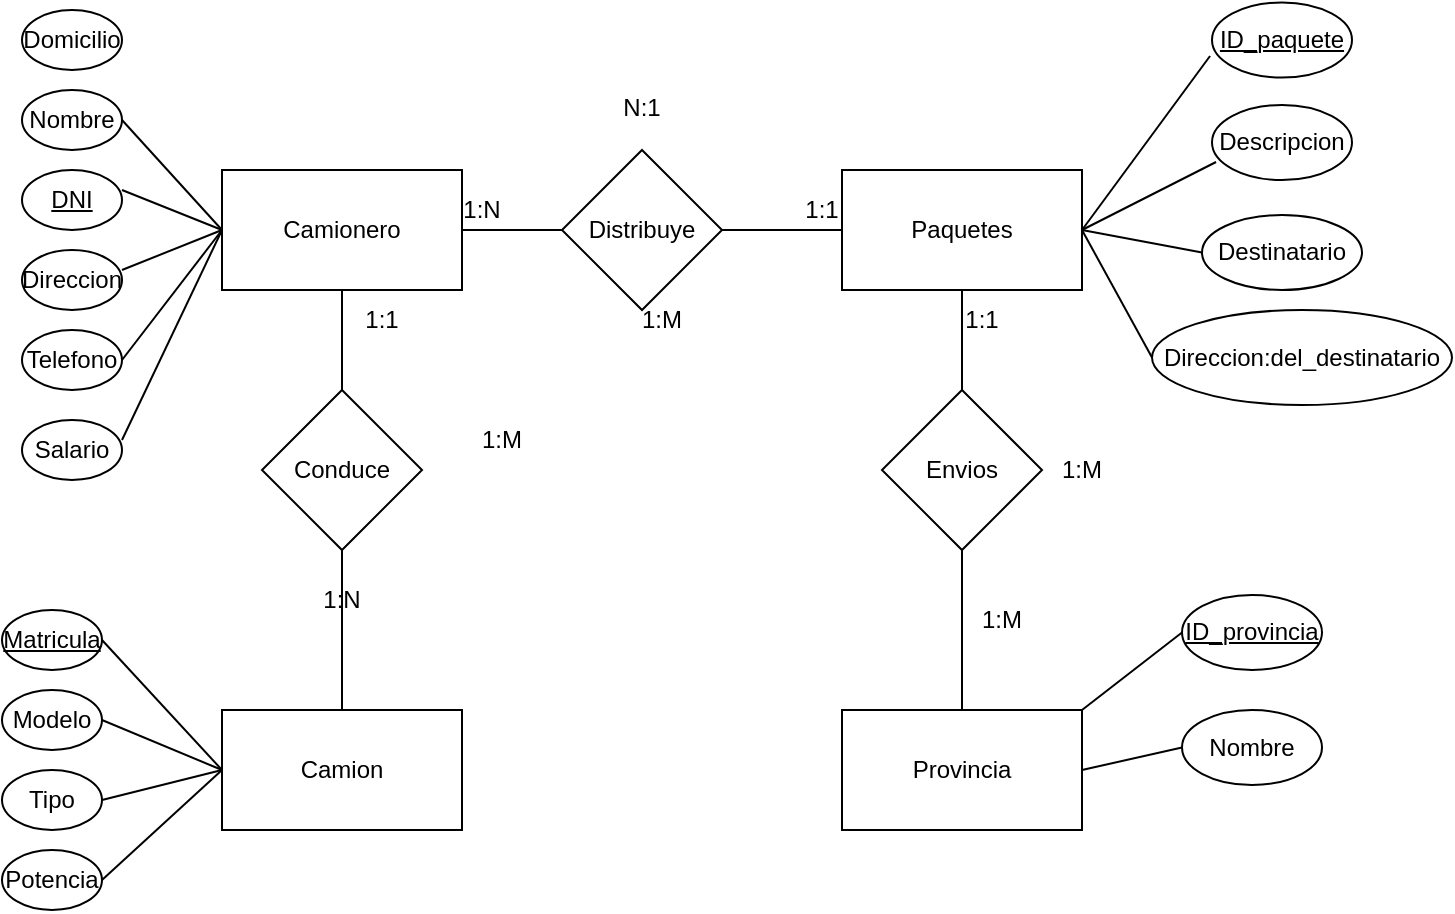 <mxfile version="24.7.12">
  <diagram name="Página-1" id="TOyF0oC4-pQ5GgvGl5k4">
    <mxGraphModel dx="1434" dy="738" grid="1" gridSize="10" guides="1" tooltips="1" connect="1" arrows="1" fold="1" page="1" pageScale="1" pageWidth="827" pageHeight="1169" math="0" shadow="0">
      <root>
        <mxCell id="0" />
        <mxCell id="1" parent="0" />
        <mxCell id="Z3GMABXR65vh1EOhhpJ3-1" value="Camionero" style="rounded=0;whiteSpace=wrap;html=1;" parent="1" vertex="1">
          <mxGeometry x="140" y="150" width="120" height="60" as="geometry" />
        </mxCell>
        <mxCell id="Z3GMABXR65vh1EOhhpJ3-4" value="Paquetes" style="rounded=0;whiteSpace=wrap;html=1;" parent="1" vertex="1">
          <mxGeometry x="450" y="150" width="120" height="60" as="geometry" />
        </mxCell>
        <mxCell id="Z3GMABXR65vh1EOhhpJ3-12" value="" style="line;strokeWidth=1;rotatable=0;dashed=0;labelPosition=right;align=left;verticalAlign=middle;spacingTop=0;spacingLeft=6;points=[];portConstraint=eastwest;" parent="1" vertex="1">
          <mxGeometry x="260" y="175" width="50" height="10" as="geometry" />
        </mxCell>
        <mxCell id="Z3GMABXR65vh1EOhhpJ3-13" value="" style="line;strokeWidth=1;rotatable=0;dashed=0;labelPosition=right;align=left;verticalAlign=middle;spacingTop=0;spacingLeft=6;points=[];portConstraint=eastwest;" parent="1" vertex="1">
          <mxGeometry x="390" y="175" width="60" height="10" as="geometry" />
        </mxCell>
        <mxCell id="Z3GMABXR65vh1EOhhpJ3-14" value="Provincia" style="rounded=0;whiteSpace=wrap;html=1;" parent="1" vertex="1">
          <mxGeometry x="450" y="420" width="120" height="60" as="geometry" />
        </mxCell>
        <mxCell id="Z3GMABXR65vh1EOhhpJ3-16" value="" style="endArrow=none;html=1;rounded=0;exitX=1;exitY=0.5;exitDx=0;exitDy=0;" parent="1" source="Z3GMABXR65vh1EOhhpJ3-17" edge="1">
          <mxGeometry width="50" height="50" relative="1" as="geometry">
            <mxPoint x="90" y="140" as="sourcePoint" />
            <mxPoint x="140" y="180" as="targetPoint" />
          </mxGeometry>
        </mxCell>
        <mxCell id="Z3GMABXR65vh1EOhhpJ3-17" value="Nombre" style="ellipse;whiteSpace=wrap;html=1;" parent="1" vertex="1">
          <mxGeometry x="40" y="110" width="50" height="30" as="geometry" />
        </mxCell>
        <mxCell id="Z3GMABXR65vh1EOhhpJ3-18" value="&lt;u&gt;DNI&lt;/u&gt;" style="ellipse;whiteSpace=wrap;html=1;" parent="1" vertex="1">
          <mxGeometry x="40" y="150" width="50" height="30" as="geometry" />
        </mxCell>
        <mxCell id="Z3GMABXR65vh1EOhhpJ3-19" value="Direccion" style="ellipse;whiteSpace=wrap;html=1;" parent="1" vertex="1">
          <mxGeometry x="40" y="190" width="50" height="30" as="geometry" />
        </mxCell>
        <mxCell id="Z3GMABXR65vh1EOhhpJ3-20" value="Telefono" style="ellipse;whiteSpace=wrap;html=1;" parent="1" vertex="1">
          <mxGeometry x="40" y="230" width="50" height="30" as="geometry" />
        </mxCell>
        <mxCell id="Z3GMABXR65vh1EOhhpJ3-21" value="Salario" style="ellipse;whiteSpace=wrap;html=1;" parent="1" vertex="1">
          <mxGeometry x="40" y="275" width="50" height="30" as="geometry" />
        </mxCell>
        <mxCell id="Z3GMABXR65vh1EOhhpJ3-22" value="Domicilio" style="ellipse;whiteSpace=wrap;html=1;" parent="1" vertex="1">
          <mxGeometry x="40" y="70" width="50" height="30" as="geometry" />
        </mxCell>
        <mxCell id="Z3GMABXR65vh1EOhhpJ3-23" value="" style="endArrow=none;html=1;rounded=0;entryX=0;entryY=0.5;entryDx=0;entryDy=0;" parent="1" target="Z3GMABXR65vh1EOhhpJ3-1" edge="1">
          <mxGeometry width="50" height="50" relative="1" as="geometry">
            <mxPoint x="90" y="160" as="sourcePoint" />
            <mxPoint x="140" y="200" as="targetPoint" />
          </mxGeometry>
        </mxCell>
        <mxCell id="Z3GMABXR65vh1EOhhpJ3-24" value="" style="endArrow=none;html=1;rounded=0;entryX=0;entryY=0.5;entryDx=0;entryDy=0;" parent="1" target="Z3GMABXR65vh1EOhhpJ3-1" edge="1">
          <mxGeometry width="50" height="50" relative="1" as="geometry">
            <mxPoint x="90" y="200" as="sourcePoint" />
            <mxPoint x="140" y="240" as="targetPoint" />
          </mxGeometry>
        </mxCell>
        <mxCell id="Z3GMABXR65vh1EOhhpJ3-25" value="" style="endArrow=none;html=1;rounded=0;" parent="1" edge="1">
          <mxGeometry width="50" height="50" relative="1" as="geometry">
            <mxPoint x="90" y="245" as="sourcePoint" />
            <mxPoint x="140" y="180" as="targetPoint" />
          </mxGeometry>
        </mxCell>
        <mxCell id="Z3GMABXR65vh1EOhhpJ3-26" value="" style="endArrow=none;html=1;rounded=0;entryX=0;entryY=0.5;entryDx=0;entryDy=0;" parent="1" target="Z3GMABXR65vh1EOhhpJ3-1" edge="1">
          <mxGeometry width="50" height="50" relative="1" as="geometry">
            <mxPoint x="90" y="285" as="sourcePoint" />
            <mxPoint x="140" y="325" as="targetPoint" />
          </mxGeometry>
        </mxCell>
        <mxCell id="Z3GMABXR65vh1EOhhpJ3-27" value="" style="endArrow=none;html=1;rounded=0;entryX=-0.014;entryY=0.713;entryDx=0;entryDy=0;exitX=1;exitY=0.5;exitDx=0;exitDy=0;entryPerimeter=0;" parent="1" source="Z3GMABXR65vh1EOhhpJ3-4" target="Z3GMABXR65vh1EOhhpJ3-34" edge="1">
          <mxGeometry width="50" height="50" relative="1" as="geometry">
            <mxPoint x="600" y="-10" as="sourcePoint" />
            <mxPoint x="650" y="80" as="targetPoint" />
          </mxGeometry>
        </mxCell>
        <mxCell id="Z3GMABXR65vh1EOhhpJ3-28" value="Distribuye" style="rhombus;whiteSpace=wrap;html=1;" parent="1" vertex="1">
          <mxGeometry x="310" y="140" width="80" height="80" as="geometry" />
        </mxCell>
        <mxCell id="Z3GMABXR65vh1EOhhpJ3-29" value="Descripcion" style="ellipse;whiteSpace=wrap;html=1;" parent="1" vertex="1">
          <mxGeometry x="635" y="117.5" width="70" height="37.5" as="geometry" />
        </mxCell>
        <mxCell id="Z3GMABXR65vh1EOhhpJ3-30" value="Destinatario" style="ellipse;whiteSpace=wrap;html=1;" parent="1" vertex="1">
          <mxGeometry x="630" y="172.5" width="80" height="37.5" as="geometry" />
        </mxCell>
        <mxCell id="Z3GMABXR65vh1EOhhpJ3-31" value="Direccion:del_destinatario" style="ellipse;whiteSpace=wrap;html=1;" parent="1" vertex="1">
          <mxGeometry x="605" y="220" width="150" height="47.5" as="geometry" />
        </mxCell>
        <mxCell id="Z3GMABXR65vh1EOhhpJ3-34" value="ID_paquete" style="ellipse;whiteSpace=wrap;html=1;fontStyle=4" parent="1" vertex="1">
          <mxGeometry x="635" y="66.25" width="70" height="37.5" as="geometry" />
        </mxCell>
        <mxCell id="Z3GMABXR65vh1EOhhpJ3-35" value="" style="endArrow=none;html=1;rounded=0;entryX=0.029;entryY=0.76;entryDx=0;entryDy=0;exitX=1;exitY=0.5;exitDx=0;exitDy=0;entryPerimeter=0;" parent="1" source="Z3GMABXR65vh1EOhhpJ3-4" target="Z3GMABXR65vh1EOhhpJ3-29" edge="1">
          <mxGeometry width="50" height="50" relative="1" as="geometry">
            <mxPoint x="570" y="222.5" as="sourcePoint" />
            <mxPoint x="650" y="122.5" as="targetPoint" />
          </mxGeometry>
        </mxCell>
        <mxCell id="Z3GMABXR65vh1EOhhpJ3-36" value="" style="endArrow=none;html=1;rounded=0;entryX=0;entryY=0.5;entryDx=0;entryDy=0;" parent="1" target="Z3GMABXR65vh1EOhhpJ3-30" edge="1">
          <mxGeometry width="50" height="50" relative="1" as="geometry">
            <mxPoint x="570" y="180" as="sourcePoint" />
            <mxPoint x="650" y="160" as="targetPoint" />
          </mxGeometry>
        </mxCell>
        <mxCell id="Z3GMABXR65vh1EOhhpJ3-37" value="" style="endArrow=none;html=1;rounded=0;entryX=0;entryY=0.5;entryDx=0;entryDy=0;" parent="1" target="Z3GMABXR65vh1EOhhpJ3-31" edge="1">
          <mxGeometry width="50" height="50" relative="1" as="geometry">
            <mxPoint x="570" y="180" as="sourcePoint" />
            <mxPoint x="650" y="195" as="targetPoint" />
          </mxGeometry>
        </mxCell>
        <mxCell id="Z3GMABXR65vh1EOhhpJ3-40" value="" style="endArrow=none;html=1;rounded=0;exitX=0.5;exitY=0;exitDx=0;exitDy=0;entryX=0.5;entryY=1;entryDx=0;entryDy=0;" parent="1" source="Z3GMABXR65vh1EOhhpJ3-14" target="Z3GMABXR65vh1EOhhpJ3-4" edge="1">
          <mxGeometry width="50" height="50" relative="1" as="geometry">
            <mxPoint x="390" y="310" as="sourcePoint" />
            <mxPoint x="440" y="260" as="targetPoint" />
          </mxGeometry>
        </mxCell>
        <mxCell id="Z3GMABXR65vh1EOhhpJ3-41" value="Envios" style="rhombus;whiteSpace=wrap;html=1;" parent="1" vertex="1">
          <mxGeometry x="470" y="260" width="80" height="80" as="geometry" />
        </mxCell>
        <mxCell id="Z3GMABXR65vh1EOhhpJ3-42" value="N:1" style="text;html=1;align=center;verticalAlign=middle;whiteSpace=wrap;rounded=0;" parent="1" vertex="1">
          <mxGeometry x="320" y="103.75" width="60" height="30" as="geometry" />
        </mxCell>
        <mxCell id="Z3GMABXR65vh1EOhhpJ3-43" value="1:N" style="text;html=1;align=center;verticalAlign=middle;whiteSpace=wrap;rounded=0;" parent="1" vertex="1">
          <mxGeometry x="240" y="155" width="60" height="30" as="geometry" />
        </mxCell>
        <mxCell id="Z3GMABXR65vh1EOhhpJ3-44" value="1:1" style="text;html=1;align=center;verticalAlign=middle;whiteSpace=wrap;rounded=0;" parent="1" vertex="1">
          <mxGeometry x="410" y="155" width="60" height="30" as="geometry" />
        </mxCell>
        <mxCell id="Z3GMABXR65vh1EOhhpJ3-45" value="1:1" style="text;html=1;align=center;verticalAlign=middle;whiteSpace=wrap;rounded=0;" parent="1" vertex="1">
          <mxGeometry x="490" y="210" width="60" height="30" as="geometry" />
        </mxCell>
        <mxCell id="Z3GMABXR65vh1EOhhpJ3-46" value="1:M" style="text;html=1;align=center;verticalAlign=middle;whiteSpace=wrap;rounded=0;" parent="1" vertex="1">
          <mxGeometry x="500" y="360" width="60" height="30" as="geometry" />
        </mxCell>
        <mxCell id="Z3GMABXR65vh1EOhhpJ3-47" value="1:M" style="text;html=1;align=center;verticalAlign=middle;whiteSpace=wrap;rounded=0;" parent="1" vertex="1">
          <mxGeometry x="540" y="285" width="60" height="30" as="geometry" />
        </mxCell>
        <mxCell id="qW1m1wGhMs4HHfmTfh1w-2" value="ID_provincia" style="ellipse;whiteSpace=wrap;html=1;fontStyle=4" parent="1" vertex="1">
          <mxGeometry x="620" y="362.5" width="70" height="37.5" as="geometry" />
        </mxCell>
        <mxCell id="qW1m1wGhMs4HHfmTfh1w-4" value="Nombre" style="ellipse;whiteSpace=wrap;html=1;" parent="1" vertex="1">
          <mxGeometry x="620" y="420" width="70" height="37.5" as="geometry" />
        </mxCell>
        <mxCell id="qW1m1wGhMs4HHfmTfh1w-5" value="" style="endArrow=none;html=1;rounded=0;entryX=0;entryY=0.5;entryDx=0;entryDy=0;exitX=1;exitY=0.5;exitDx=0;exitDy=0;" parent="1" target="qW1m1wGhMs4HHfmTfh1w-2" edge="1">
          <mxGeometry width="50" height="50" relative="1" as="geometry">
            <mxPoint x="570" y="420" as="sourcePoint" />
            <mxPoint x="629" y="333" as="targetPoint" />
          </mxGeometry>
        </mxCell>
        <mxCell id="qW1m1wGhMs4HHfmTfh1w-6" value="" style="endArrow=none;html=1;rounded=0;entryX=0;entryY=0.5;entryDx=0;entryDy=0;exitX=1;exitY=0.5;exitDx=0;exitDy=0;" parent="1" source="Z3GMABXR65vh1EOhhpJ3-14" target="qW1m1wGhMs4HHfmTfh1w-4" edge="1">
          <mxGeometry width="50" height="50" relative="1" as="geometry">
            <mxPoint x="580" y="430" as="sourcePoint" />
            <mxPoint x="630" y="391" as="targetPoint" />
          </mxGeometry>
        </mxCell>
        <mxCell id="qW1m1wGhMs4HHfmTfh1w-7" value="Conduce" style="rhombus;whiteSpace=wrap;html=1;" parent="1" vertex="1">
          <mxGeometry x="160" y="260" width="80" height="80" as="geometry" />
        </mxCell>
        <mxCell id="qW1m1wGhMs4HHfmTfh1w-8" value="Camion" style="rounded=0;whiteSpace=wrap;html=1;" parent="1" vertex="1">
          <mxGeometry x="140" y="420" width="120" height="60" as="geometry" />
        </mxCell>
        <mxCell id="qW1m1wGhMs4HHfmTfh1w-10" value="" style="endArrow=none;html=1;rounded=0;entryX=0.5;entryY=1;entryDx=0;entryDy=0;entryPerimeter=0;" parent="1" target="Z3GMABXR65vh1EOhhpJ3-1" edge="1">
          <mxGeometry width="50" height="50" relative="1" as="geometry">
            <mxPoint x="200" y="260" as="sourcePoint" />
            <mxPoint x="202" y="220" as="targetPoint" />
          </mxGeometry>
        </mxCell>
        <mxCell id="qW1m1wGhMs4HHfmTfh1w-11" value="" style="endArrow=none;html=1;rounded=0;entryX=0.5;entryY=0;entryDx=0;entryDy=0;exitX=0.5;exitY=1;exitDx=0;exitDy=0;" parent="1" source="qW1m1wGhMs4HHfmTfh1w-7" target="qW1m1wGhMs4HHfmTfh1w-8" edge="1">
          <mxGeometry width="50" height="50" relative="1" as="geometry">
            <mxPoint x="210" y="270" as="sourcePoint" />
            <mxPoint x="210" y="220" as="targetPoint" />
          </mxGeometry>
        </mxCell>
        <mxCell id="qW1m1wGhMs4HHfmTfh1w-12" value="1:N" style="text;html=1;align=center;verticalAlign=middle;whiteSpace=wrap;rounded=0;" parent="1" vertex="1">
          <mxGeometry x="170" y="350" width="60" height="30" as="geometry" />
        </mxCell>
        <mxCell id="qW1m1wGhMs4HHfmTfh1w-13" value="1:M" style="text;html=1;align=center;verticalAlign=middle;whiteSpace=wrap;rounded=0;" parent="1" vertex="1">
          <mxGeometry x="250" y="270" width="60" height="30" as="geometry" />
        </mxCell>
        <mxCell id="qW1m1wGhMs4HHfmTfh1w-17" value="1:1" style="text;html=1;align=center;verticalAlign=middle;whiteSpace=wrap;rounded=0;" parent="1" vertex="1">
          <mxGeometry x="190" y="210" width="60" height="30" as="geometry" />
        </mxCell>
        <mxCell id="qW1m1wGhMs4HHfmTfh1w-18" value="1:M" style="text;html=1;align=center;verticalAlign=middle;whiteSpace=wrap;rounded=0;" parent="1" vertex="1">
          <mxGeometry x="330" y="210" width="60" height="30" as="geometry" />
        </mxCell>
        <mxCell id="Tr4g3t7jidLIdL0zgSE4-1" value="Modelo" style="ellipse;whiteSpace=wrap;html=1;" vertex="1" parent="1">
          <mxGeometry x="30" y="410" width="50" height="30" as="geometry" />
        </mxCell>
        <mxCell id="Tr4g3t7jidLIdL0zgSE4-2" value="Tipo" style="ellipse;whiteSpace=wrap;html=1;" vertex="1" parent="1">
          <mxGeometry x="30" y="450" width="50" height="30" as="geometry" />
        </mxCell>
        <mxCell id="Tr4g3t7jidLIdL0zgSE4-3" value="Potencia" style="ellipse;whiteSpace=wrap;html=1;" vertex="1" parent="1">
          <mxGeometry x="30" y="490" width="50" height="30" as="geometry" />
        </mxCell>
        <mxCell id="Tr4g3t7jidLIdL0zgSE4-5" value="Matricula" style="ellipse;whiteSpace=wrap;html=1;fontStyle=4" vertex="1" parent="1">
          <mxGeometry x="30" y="370" width="50" height="30" as="geometry" />
        </mxCell>
        <mxCell id="Tr4g3t7jidLIdL0zgSE4-7" value="" style="endArrow=none;html=1;rounded=0;exitX=1;exitY=0.5;exitDx=0;exitDy=0;entryX=0;entryY=0.5;entryDx=0;entryDy=0;" edge="1" parent="1" source="Tr4g3t7jidLIdL0zgSE4-1" target="qW1m1wGhMs4HHfmTfh1w-8">
          <mxGeometry width="50" height="50" relative="1" as="geometry">
            <mxPoint x="80" y="420" as="sourcePoint" />
            <mxPoint x="180" y="845" as="targetPoint" />
          </mxGeometry>
        </mxCell>
        <mxCell id="Tr4g3t7jidLIdL0zgSE4-8" value="" style="endArrow=none;html=1;rounded=0;exitX=1;exitY=0.5;exitDx=0;exitDy=0;entryX=0;entryY=0.5;entryDx=0;entryDy=0;" edge="1" parent="1" source="Tr4g3t7jidLIdL0zgSE4-2" target="qW1m1wGhMs4HHfmTfh1w-8">
          <mxGeometry width="50" height="50" relative="1" as="geometry">
            <mxPoint x="80" y="457.5" as="sourcePoint" />
            <mxPoint x="100" y="612.5" as="targetPoint" />
          </mxGeometry>
        </mxCell>
        <mxCell id="Tr4g3t7jidLIdL0zgSE4-9" value="" style="endArrow=none;html=1;rounded=0;exitX=1;exitY=0.5;exitDx=0;exitDy=0;entryX=0;entryY=0.5;entryDx=0;entryDy=0;" edge="1" parent="1" source="Tr4g3t7jidLIdL0zgSE4-5" target="qW1m1wGhMs4HHfmTfh1w-8">
          <mxGeometry width="50" height="50" relative="1" as="geometry">
            <mxPoint x="80" y="385" as="sourcePoint" />
            <mxPoint x="130" y="440" as="targetPoint" />
          </mxGeometry>
        </mxCell>
        <mxCell id="Tr4g3t7jidLIdL0zgSE4-10" value="" style="endArrow=none;html=1;rounded=0;entryX=0;entryY=0.5;entryDx=0;entryDy=0;exitX=1;exitY=0.5;exitDx=0;exitDy=0;" edge="1" parent="1" source="Tr4g3t7jidLIdL0zgSE4-3" target="qW1m1wGhMs4HHfmTfh1w-8">
          <mxGeometry width="50" height="50" relative="1" as="geometry">
            <mxPoint x="90" y="505" as="sourcePoint" />
            <mxPoint x="140" y="490" as="targetPoint" />
          </mxGeometry>
        </mxCell>
      </root>
    </mxGraphModel>
  </diagram>
</mxfile>
